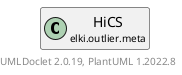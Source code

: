 @startuml
    remove .*\.(Instance|Par|Parameterizer|Factory)$
    set namespaceSeparator none
    hide empty fields
    hide empty methods

    class "<size:14>HiCS.Par\n<size:10>elki.outlier.meta" as elki.outlier.meta.HiCS.Par {
        {static} +M_ID: OptionID
        {static} +ALPHA_ID: OptionID
        {static} +ALGO_ID: OptionID
        {static} +TEST_ID: OptionID
        {static} +LIMIT_ID: OptionID
        {static} +SEED_ID: OptionID
        -m: int
        -alpha: double
        -outlierAlgorithm: OutlierAlgorithm
        -statTest: GoodnessOfFitTest
        -cutoff: int
        -rnd: RandomFactory
        +configure(Parameterization): void
        +make(): HiCS
    }

    interface "<size:14>Parameterizer\n<size:10>elki.utilities.optionhandling" as elki.utilities.optionhandling.Parameterizer [[../../utilities/optionhandling/Parameterizer.html]] {
        {abstract} +make(): Object
    }
    class "<size:14>HiCS\n<size:10>elki.outlier.meta" as elki.outlier.meta.HiCS [[HiCS.html]]

    elki.utilities.optionhandling.Parameterizer <|.. elki.outlier.meta.HiCS.Par
    elki.outlier.meta.HiCS +-- elki.outlier.meta.HiCS.Par

    center footer UMLDoclet 2.0.19, PlantUML 1.2022.8
@enduml
